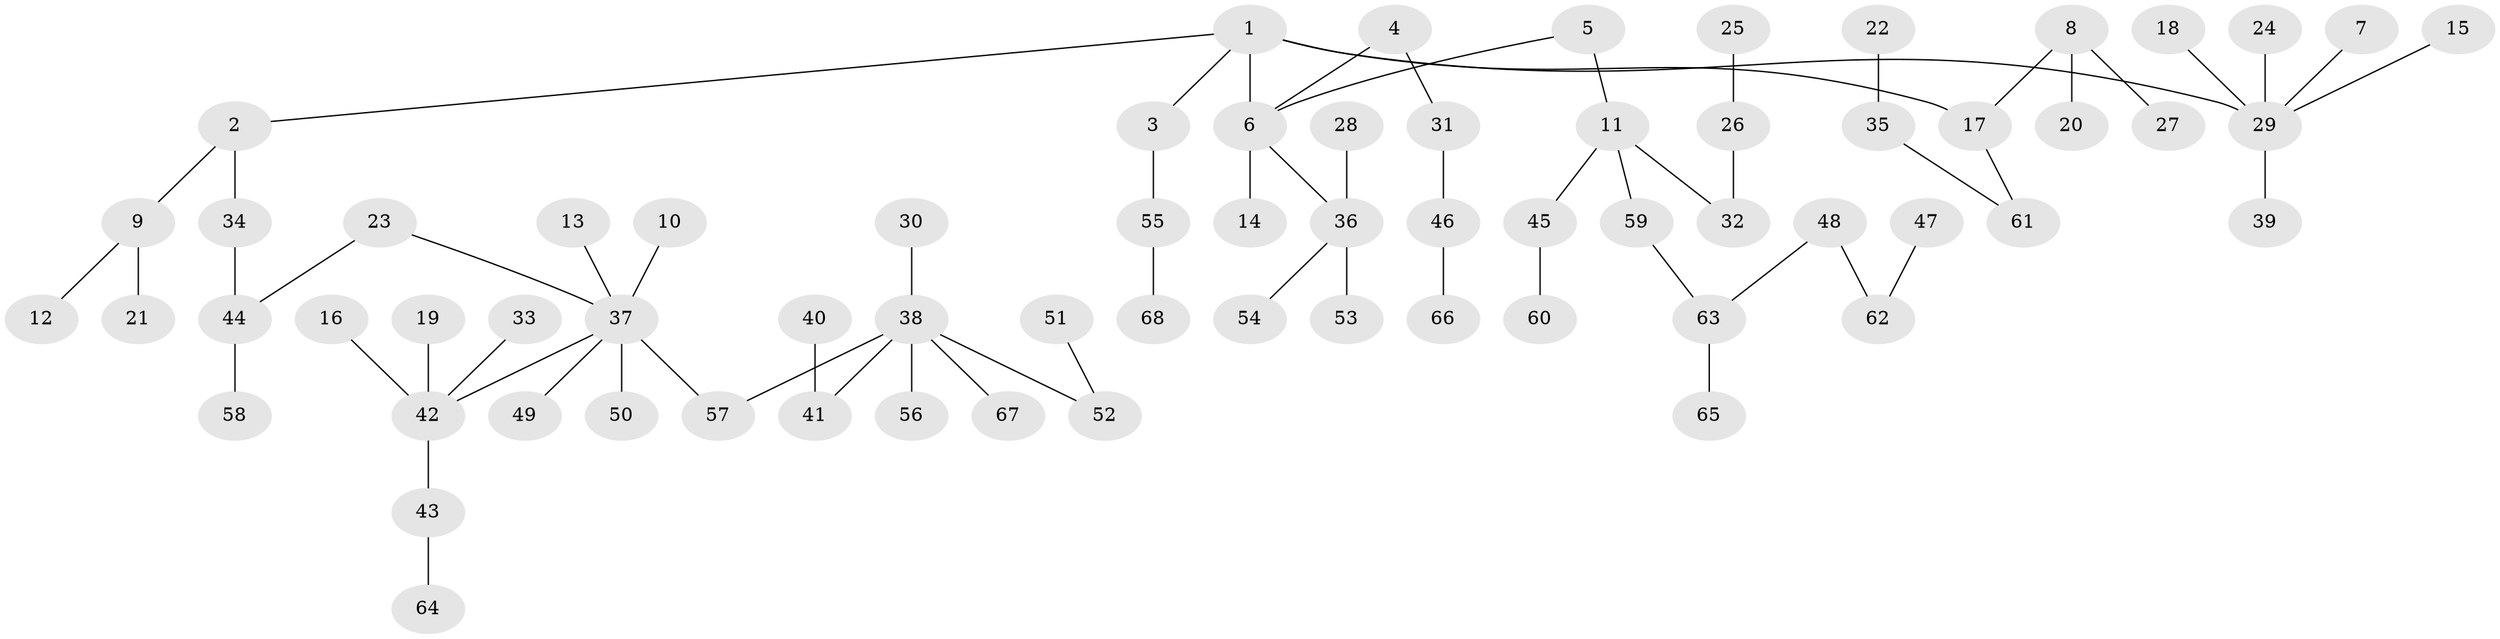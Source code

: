 // original degree distribution, {3: 0.14705882352941177, 4: 0.08088235294117647, 1: 0.45588235294117646, 2: 0.27941176470588236, 5: 0.014705882352941176, 6: 0.022058823529411766}
// Generated by graph-tools (version 1.1) at 2025/50/03/09/25 03:50:19]
// undirected, 68 vertices, 67 edges
graph export_dot {
graph [start="1"]
  node [color=gray90,style=filled];
  1;
  2;
  3;
  4;
  5;
  6;
  7;
  8;
  9;
  10;
  11;
  12;
  13;
  14;
  15;
  16;
  17;
  18;
  19;
  20;
  21;
  22;
  23;
  24;
  25;
  26;
  27;
  28;
  29;
  30;
  31;
  32;
  33;
  34;
  35;
  36;
  37;
  38;
  39;
  40;
  41;
  42;
  43;
  44;
  45;
  46;
  47;
  48;
  49;
  50;
  51;
  52;
  53;
  54;
  55;
  56;
  57;
  58;
  59;
  60;
  61;
  62;
  63;
  64;
  65;
  66;
  67;
  68;
  1 -- 2 [weight=1.0];
  1 -- 3 [weight=1.0];
  1 -- 6 [weight=1.0];
  1 -- 17 [weight=1.0];
  1 -- 29 [weight=1.0];
  2 -- 9 [weight=1.0];
  2 -- 34 [weight=1.0];
  3 -- 55 [weight=1.0];
  4 -- 6 [weight=1.0];
  4 -- 31 [weight=1.0];
  5 -- 6 [weight=1.0];
  5 -- 11 [weight=1.0];
  6 -- 14 [weight=1.0];
  6 -- 36 [weight=1.0];
  7 -- 29 [weight=1.0];
  8 -- 17 [weight=1.0];
  8 -- 20 [weight=1.0];
  8 -- 27 [weight=1.0];
  9 -- 12 [weight=1.0];
  9 -- 21 [weight=1.0];
  10 -- 37 [weight=1.0];
  11 -- 32 [weight=1.0];
  11 -- 45 [weight=1.0];
  11 -- 59 [weight=1.0];
  13 -- 37 [weight=1.0];
  15 -- 29 [weight=1.0];
  16 -- 42 [weight=1.0];
  17 -- 61 [weight=1.0];
  18 -- 29 [weight=1.0];
  19 -- 42 [weight=1.0];
  22 -- 35 [weight=1.0];
  23 -- 37 [weight=1.0];
  23 -- 44 [weight=1.0];
  24 -- 29 [weight=1.0];
  25 -- 26 [weight=1.0];
  26 -- 32 [weight=1.0];
  28 -- 36 [weight=1.0];
  29 -- 39 [weight=1.0];
  30 -- 38 [weight=1.0];
  31 -- 46 [weight=1.0];
  33 -- 42 [weight=1.0];
  34 -- 44 [weight=1.0];
  35 -- 61 [weight=1.0];
  36 -- 53 [weight=1.0];
  36 -- 54 [weight=1.0];
  37 -- 42 [weight=1.0];
  37 -- 49 [weight=1.0];
  37 -- 50 [weight=1.0];
  37 -- 57 [weight=1.0];
  38 -- 41 [weight=1.0];
  38 -- 52 [weight=1.0];
  38 -- 56 [weight=1.0];
  38 -- 57 [weight=1.0];
  38 -- 67 [weight=1.0];
  40 -- 41 [weight=1.0];
  42 -- 43 [weight=1.0];
  43 -- 64 [weight=1.0];
  44 -- 58 [weight=1.0];
  45 -- 60 [weight=1.0];
  46 -- 66 [weight=1.0];
  47 -- 62 [weight=1.0];
  48 -- 62 [weight=1.0];
  48 -- 63 [weight=1.0];
  51 -- 52 [weight=1.0];
  55 -- 68 [weight=1.0];
  59 -- 63 [weight=1.0];
  63 -- 65 [weight=1.0];
}
